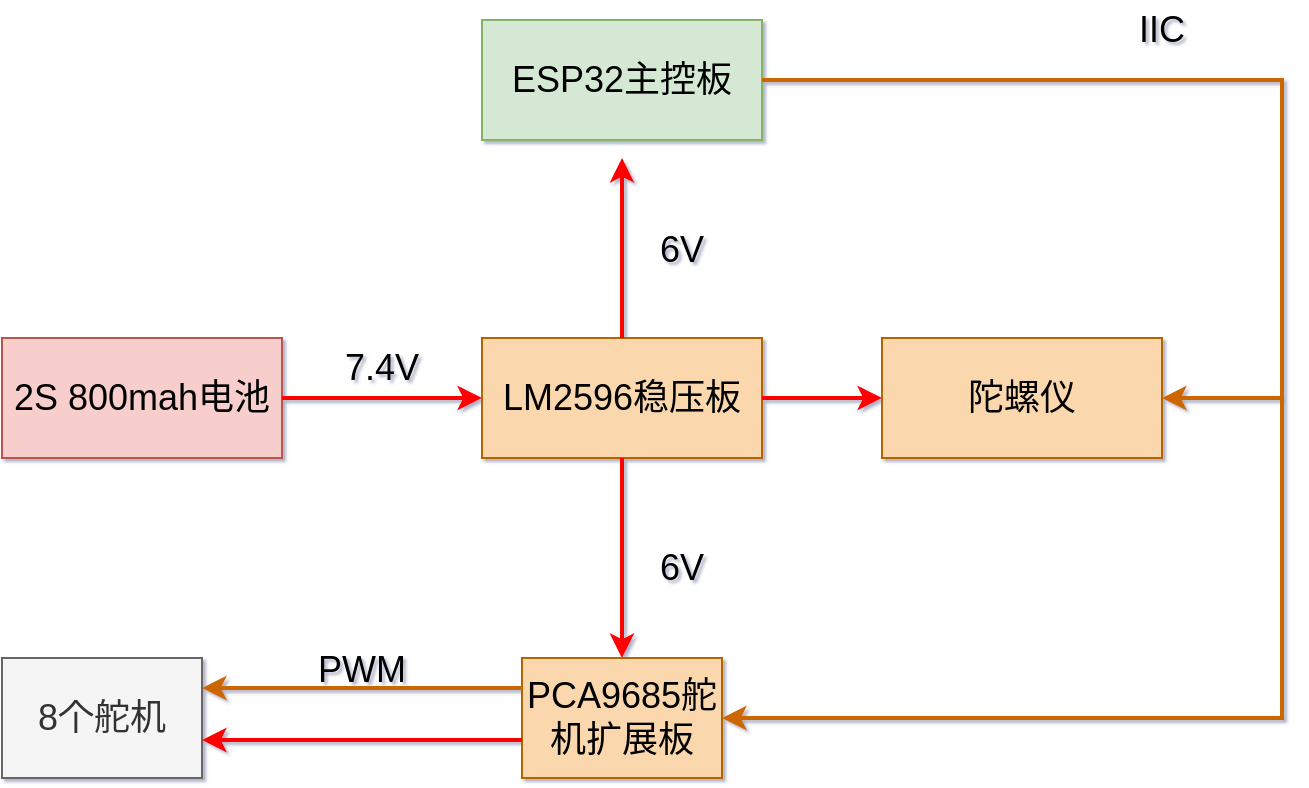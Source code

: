 <mxfile version="20.8.13" type="github">
  <diagram id="n_ZwVlq82vjgPUWkwoDR" name="第 1 页">
    <mxGraphModel dx="1064" dy="547" grid="0" gridSize="10" guides="1" tooltips="1" connect="1" arrows="1" fold="1" page="1" pageScale="1" pageWidth="1169" pageHeight="827" background="none" math="0" shadow="1">
      <root>
        <mxCell id="0" />
        <mxCell id="1" parent="0" />
        <mxCell id="PBSmmylOZ62XXE8JsD5N-2" value="&lt;font style=&quot;font-size: 18px;&quot;&gt;2S 800mah电池&lt;/font&gt;" style="rounded=0;whiteSpace=wrap;html=1;fillColor=#f8cecc;strokeColor=#b85450;" parent="1" vertex="1">
          <mxGeometry x="160" y="419" width="140" height="60" as="geometry" />
        </mxCell>
        <mxCell id="PBSmmylOZ62XXE8JsD5N-3" value="" style="endArrow=classic;html=1;rounded=0;fontSize=18;exitX=1;exitY=0.5;exitDx=0;exitDy=0;strokeWidth=2;strokeColor=#FF0505;" parent="1" source="PBSmmylOZ62XXE8JsD5N-2" edge="1">
          <mxGeometry width="50" height="50" relative="1" as="geometry">
            <mxPoint x="350" y="589" as="sourcePoint" />
            <mxPoint x="400" y="449" as="targetPoint" />
          </mxGeometry>
        </mxCell>
        <mxCell id="PBSmmylOZ62XXE8JsD5N-5" value="7.4V" style="text;html=1;strokeColor=none;fillColor=none;align=center;verticalAlign=middle;whiteSpace=wrap;rounded=0;fontSize=18;" parent="1" vertex="1">
          <mxGeometry x="320" y="419" width="60" height="30" as="geometry" />
        </mxCell>
        <mxCell id="PBSmmylOZ62XXE8JsD5N-6" value="&lt;font style=&quot;font-size: 18px;&quot;&gt;LM2596稳压板&lt;/font&gt;" style="rounded=0;whiteSpace=wrap;html=1;fillColor=#fad7ac;strokeColor=#b46504;" parent="1" vertex="1">
          <mxGeometry x="400" y="419" width="140" height="60" as="geometry" />
        </mxCell>
        <mxCell id="PBSmmylOZ62XXE8JsD5N-7" value="" style="endArrow=classic;html=1;rounded=0;fontSize=18;exitX=0.5;exitY=1;exitDx=0;exitDy=0;strokeWidth=2;strokeColor=#FF0505;" parent="1" source="PBSmmylOZ62XXE8JsD5N-6" edge="1">
          <mxGeometry width="50" height="50" relative="1" as="geometry">
            <mxPoint x="440" y="529" as="sourcePoint" />
            <mxPoint x="470" y="579" as="targetPoint" />
          </mxGeometry>
        </mxCell>
        <mxCell id="PBSmmylOZ62XXE8JsD5N-8" value="6V" style="text;html=1;strokeColor=none;fillColor=none;align=center;verticalAlign=middle;whiteSpace=wrap;rounded=0;fontSize=18;" parent="1" vertex="1">
          <mxGeometry x="470" y="519" width="60" height="30" as="geometry" />
        </mxCell>
        <mxCell id="PBSmmylOZ62XXE8JsD5N-9" value="&lt;span style=&quot;font-size: 18px;&quot;&gt;PCA9685舵机扩展板&lt;/span&gt;" style="rounded=0;whiteSpace=wrap;html=1;fillColor=#fad7ac;strokeColor=#b46504;" parent="1" vertex="1">
          <mxGeometry x="420" y="579" width="100" height="60" as="geometry" />
        </mxCell>
        <mxCell id="PBSmmylOZ62XXE8JsD5N-10" value="" style="endArrow=classic;html=1;rounded=0;fontSize=18;exitX=0;exitY=0.25;exitDx=0;exitDy=0;strokeWidth=2;entryX=1;entryY=0.25;entryDx=0;entryDy=0;strokeColor=#CC6600;" parent="1" source="PBSmmylOZ62XXE8JsD5N-9" target="PBSmmylOZ62XXE8JsD5N-11" edge="1">
          <mxGeometry width="50" height="50" relative="1" as="geometry">
            <mxPoint x="460" y="664.5" as="sourcePoint" />
            <mxPoint x="560" y="664.5" as="targetPoint" />
          </mxGeometry>
        </mxCell>
        <mxCell id="PBSmmylOZ62XXE8JsD5N-11" value="&lt;font style=&quot;font-size: 18px;&quot;&gt;8个舵机&lt;/font&gt;" style="rounded=0;whiteSpace=wrap;html=1;fillColor=#f5f5f5;fontColor=#333333;strokeColor=#666666;" parent="1" vertex="1">
          <mxGeometry x="160" y="579" width="100" height="60" as="geometry" />
        </mxCell>
        <mxCell id="PBSmmylOZ62XXE8JsD5N-12" value="PWM" style="text;html=1;strokeColor=none;fillColor=none;align=center;verticalAlign=middle;whiteSpace=wrap;rounded=0;fontSize=18;" parent="1" vertex="1">
          <mxGeometry x="310" y="570" width="60" height="30" as="geometry" />
        </mxCell>
        <mxCell id="PBSmmylOZ62XXE8JsD5N-13" value="" style="endArrow=classic;html=1;rounded=0;fontSize=18;strokeWidth=2;exitX=0.5;exitY=0;exitDx=0;exitDy=0;strokeColor=#FF0505;" parent="1" source="PBSmmylOZ62XXE8JsD5N-6" edge="1">
          <mxGeometry width="50" height="50" relative="1" as="geometry">
            <mxPoint x="370" y="379" as="sourcePoint" />
            <mxPoint x="470" y="329" as="targetPoint" />
          </mxGeometry>
        </mxCell>
        <mxCell id="PBSmmylOZ62XXE8JsD5N-14" value="&lt;font style=&quot;font-size: 18px;&quot;&gt;ESP32主控板&lt;/font&gt;" style="rounded=0;whiteSpace=wrap;html=1;fillColor=#d5e8d4;strokeColor=#82b366;" parent="1" vertex="1">
          <mxGeometry x="400" y="260" width="140" height="60" as="geometry" />
        </mxCell>
        <mxCell id="PBSmmylOZ62XXE8JsD5N-15" value="6V" style="text;html=1;strokeColor=none;fillColor=none;align=center;verticalAlign=middle;whiteSpace=wrap;rounded=0;fontSize=18;" parent="1" vertex="1">
          <mxGeometry x="470" y="360" width="60" height="30" as="geometry" />
        </mxCell>
        <mxCell id="PBSmmylOZ62XXE8JsD5N-16" value="" style="endArrow=classic;html=1;rounded=0;fontSize=18;strokeWidth=2;exitX=1;exitY=0.5;exitDx=0;exitDy=0;entryX=1;entryY=0.5;entryDx=0;entryDy=0;strokeColor=#CC6600;" parent="1" source="PBSmmylOZ62XXE8JsD5N-14" target="PBSmmylOZ62XXE8JsD5N-9" edge="1">
          <mxGeometry width="50" height="50" relative="1" as="geometry">
            <mxPoint x="610" y="340" as="sourcePoint" />
            <mxPoint x="620" y="690" as="targetPoint" />
            <Array as="points">
              <mxPoint x="800" y="290" />
              <mxPoint x="800" y="609" />
            </Array>
          </mxGeometry>
        </mxCell>
        <mxCell id="PBSmmylOZ62XXE8JsD5N-17" value="IIC" style="text;html=1;strokeColor=none;fillColor=none;align=center;verticalAlign=middle;whiteSpace=wrap;rounded=0;fontSize=18;" parent="1" vertex="1">
          <mxGeometry x="710" y="250" width="60" height="30" as="geometry" />
        </mxCell>
        <mxCell id="PBSmmylOZ62XXE8JsD5N-18" value="" style="endArrow=classic;html=1;rounded=0;fontSize=18;strokeWidth=2;exitX=1;exitY=0.5;exitDx=0;exitDy=0;strokeColor=#FF0505;" parent="1" source="PBSmmylOZ62XXE8JsD5N-6" edge="1">
          <mxGeometry width="50" height="50" relative="1" as="geometry">
            <mxPoint x="600" y="480" as="sourcePoint" />
            <mxPoint x="600" y="449" as="targetPoint" />
          </mxGeometry>
        </mxCell>
        <mxCell id="PBSmmylOZ62XXE8JsD5N-20" value="&lt;font style=&quot;font-size: 18px;&quot;&gt;陀螺仪&lt;/font&gt;" style="rounded=0;whiteSpace=wrap;html=1;fillColor=#fad7ac;strokeColor=#b46504;" parent="1" vertex="1">
          <mxGeometry x="600" y="419" width="140" height="60" as="geometry" />
        </mxCell>
        <mxCell id="PBSmmylOZ62XXE8JsD5N-21" value="" style="endArrow=classic;html=1;rounded=0;fontSize=18;strokeWidth=2;entryX=1;entryY=0.5;entryDx=0;entryDy=0;strokeColor=#CC6600;" parent="1" target="PBSmmylOZ62XXE8JsD5N-20" edge="1">
          <mxGeometry width="50" height="50" relative="1" as="geometry">
            <mxPoint x="800" y="449" as="sourcePoint" />
            <mxPoint x="890" y="404" as="targetPoint" />
          </mxGeometry>
        </mxCell>
        <mxCell id="PBSmmylOZ62XXE8JsD5N-22" value="" style="endArrow=classic;html=1;rounded=0;fontSize=18;exitX=0;exitY=0.25;exitDx=0;exitDy=0;strokeWidth=2;entryX=1;entryY=0.25;entryDx=0;entryDy=0;strokeColor=#FF0000;" parent="1" edge="1">
          <mxGeometry width="50" height="50" relative="1" as="geometry">
            <mxPoint x="420" y="620" as="sourcePoint" />
            <mxPoint x="260" y="620" as="targetPoint" />
          </mxGeometry>
        </mxCell>
      </root>
    </mxGraphModel>
  </diagram>
</mxfile>

